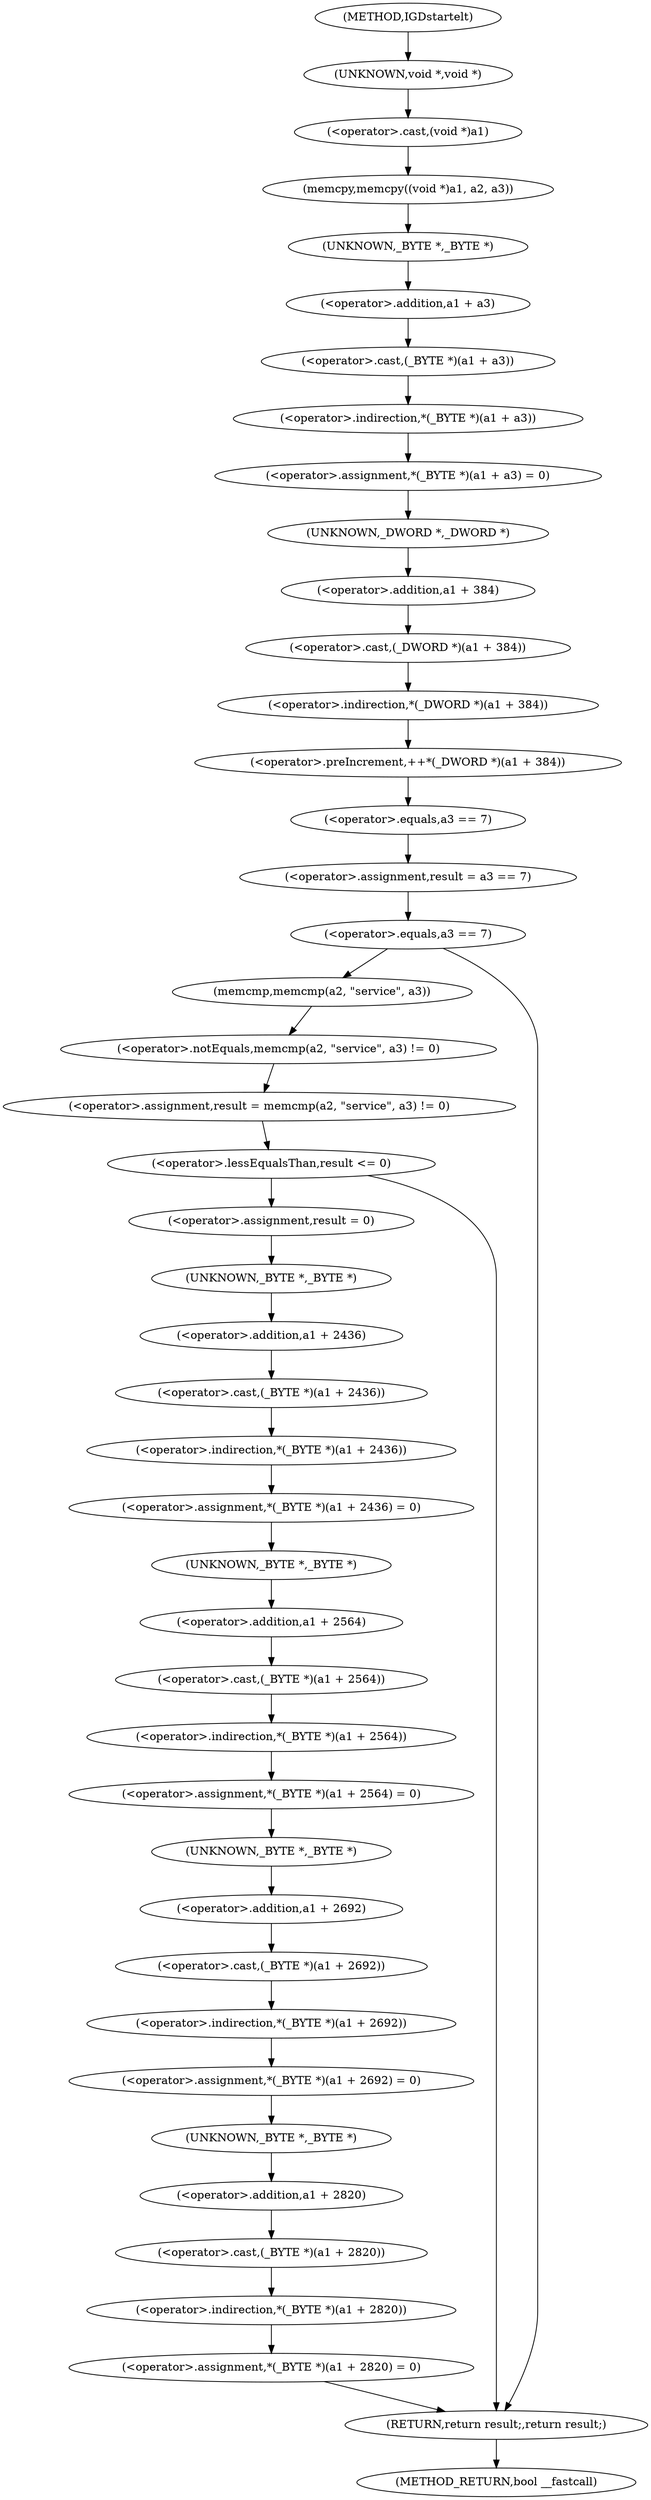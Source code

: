 digraph IGDstartelt {  
"1000108" [label = "(memcpy,memcpy((void *)a1, a2, a3))" ]
"1000109" [label = "(<operator>.cast,(void *)a1)" ]
"1000110" [label = "(UNKNOWN,void *,void *)" ]
"1000114" [label = "(<operator>.assignment,*(_BYTE *)(a1 + a3) = 0)" ]
"1000115" [label = "(<operator>.indirection,*(_BYTE *)(a1 + a3))" ]
"1000116" [label = "(<operator>.cast,(_BYTE *)(a1 + a3))" ]
"1000117" [label = "(UNKNOWN,_BYTE *,_BYTE *)" ]
"1000118" [label = "(<operator>.addition,a1 + a3)" ]
"1000122" [label = "(<operator>.preIncrement,++*(_DWORD *)(a1 + 384))" ]
"1000123" [label = "(<operator>.indirection,*(_DWORD *)(a1 + 384))" ]
"1000124" [label = "(<operator>.cast,(_DWORD *)(a1 + 384))" ]
"1000125" [label = "(UNKNOWN,_DWORD *,_DWORD *)" ]
"1000126" [label = "(<operator>.addition,a1 + 384)" ]
"1000129" [label = "(<operator>.assignment,result = a3 == 7)" ]
"1000131" [label = "(<operator>.equals,a3 == 7)" ]
"1000135" [label = "(<operator>.equals,a3 == 7)" ]
"1000139" [label = "(<operator>.assignment,result = memcmp(a2, \"service\", a3) != 0)" ]
"1000141" [label = "(<operator>.notEquals,memcmp(a2, \"service\", a3) != 0)" ]
"1000142" [label = "(memcmp,memcmp(a2, \"service\", a3))" ]
"1000148" [label = "(<operator>.lessEqualsThan,result <= 0)" ]
"1000152" [label = "(<operator>.assignment,result = 0)" ]
"1000155" [label = "(<operator>.assignment,*(_BYTE *)(a1 + 2436) = 0)" ]
"1000156" [label = "(<operator>.indirection,*(_BYTE *)(a1 + 2436))" ]
"1000157" [label = "(<operator>.cast,(_BYTE *)(a1 + 2436))" ]
"1000158" [label = "(UNKNOWN,_BYTE *,_BYTE *)" ]
"1000159" [label = "(<operator>.addition,a1 + 2436)" ]
"1000163" [label = "(<operator>.assignment,*(_BYTE *)(a1 + 2564) = 0)" ]
"1000164" [label = "(<operator>.indirection,*(_BYTE *)(a1 + 2564))" ]
"1000165" [label = "(<operator>.cast,(_BYTE *)(a1 + 2564))" ]
"1000166" [label = "(UNKNOWN,_BYTE *,_BYTE *)" ]
"1000167" [label = "(<operator>.addition,a1 + 2564)" ]
"1000171" [label = "(<operator>.assignment,*(_BYTE *)(a1 + 2692) = 0)" ]
"1000172" [label = "(<operator>.indirection,*(_BYTE *)(a1 + 2692))" ]
"1000173" [label = "(<operator>.cast,(_BYTE *)(a1 + 2692))" ]
"1000174" [label = "(UNKNOWN,_BYTE *,_BYTE *)" ]
"1000175" [label = "(<operator>.addition,a1 + 2692)" ]
"1000179" [label = "(<operator>.assignment,*(_BYTE *)(a1 + 2820) = 0)" ]
"1000180" [label = "(<operator>.indirection,*(_BYTE *)(a1 + 2820))" ]
"1000181" [label = "(<operator>.cast,(_BYTE *)(a1 + 2820))" ]
"1000182" [label = "(UNKNOWN,_BYTE *,_BYTE *)" ]
"1000183" [label = "(<operator>.addition,a1 + 2820)" ]
"1000187" [label = "(RETURN,return result;,return result;)" ]
"1000102" [label = "(METHOD,IGDstartelt)" ]
"1000189" [label = "(METHOD_RETURN,bool __fastcall)" ]
  "1000108" -> "1000117" 
  "1000109" -> "1000108" 
  "1000110" -> "1000109" 
  "1000114" -> "1000125" 
  "1000115" -> "1000114" 
  "1000116" -> "1000115" 
  "1000117" -> "1000118" 
  "1000118" -> "1000116" 
  "1000122" -> "1000131" 
  "1000123" -> "1000122" 
  "1000124" -> "1000123" 
  "1000125" -> "1000126" 
  "1000126" -> "1000124" 
  "1000129" -> "1000135" 
  "1000131" -> "1000129" 
  "1000135" -> "1000142" 
  "1000135" -> "1000187" 
  "1000139" -> "1000148" 
  "1000141" -> "1000139" 
  "1000142" -> "1000141" 
  "1000148" -> "1000152" 
  "1000148" -> "1000187" 
  "1000152" -> "1000158" 
  "1000155" -> "1000166" 
  "1000156" -> "1000155" 
  "1000157" -> "1000156" 
  "1000158" -> "1000159" 
  "1000159" -> "1000157" 
  "1000163" -> "1000174" 
  "1000164" -> "1000163" 
  "1000165" -> "1000164" 
  "1000166" -> "1000167" 
  "1000167" -> "1000165" 
  "1000171" -> "1000182" 
  "1000172" -> "1000171" 
  "1000173" -> "1000172" 
  "1000174" -> "1000175" 
  "1000175" -> "1000173" 
  "1000179" -> "1000187" 
  "1000180" -> "1000179" 
  "1000181" -> "1000180" 
  "1000182" -> "1000183" 
  "1000183" -> "1000181" 
  "1000187" -> "1000189" 
  "1000102" -> "1000110" 
}
